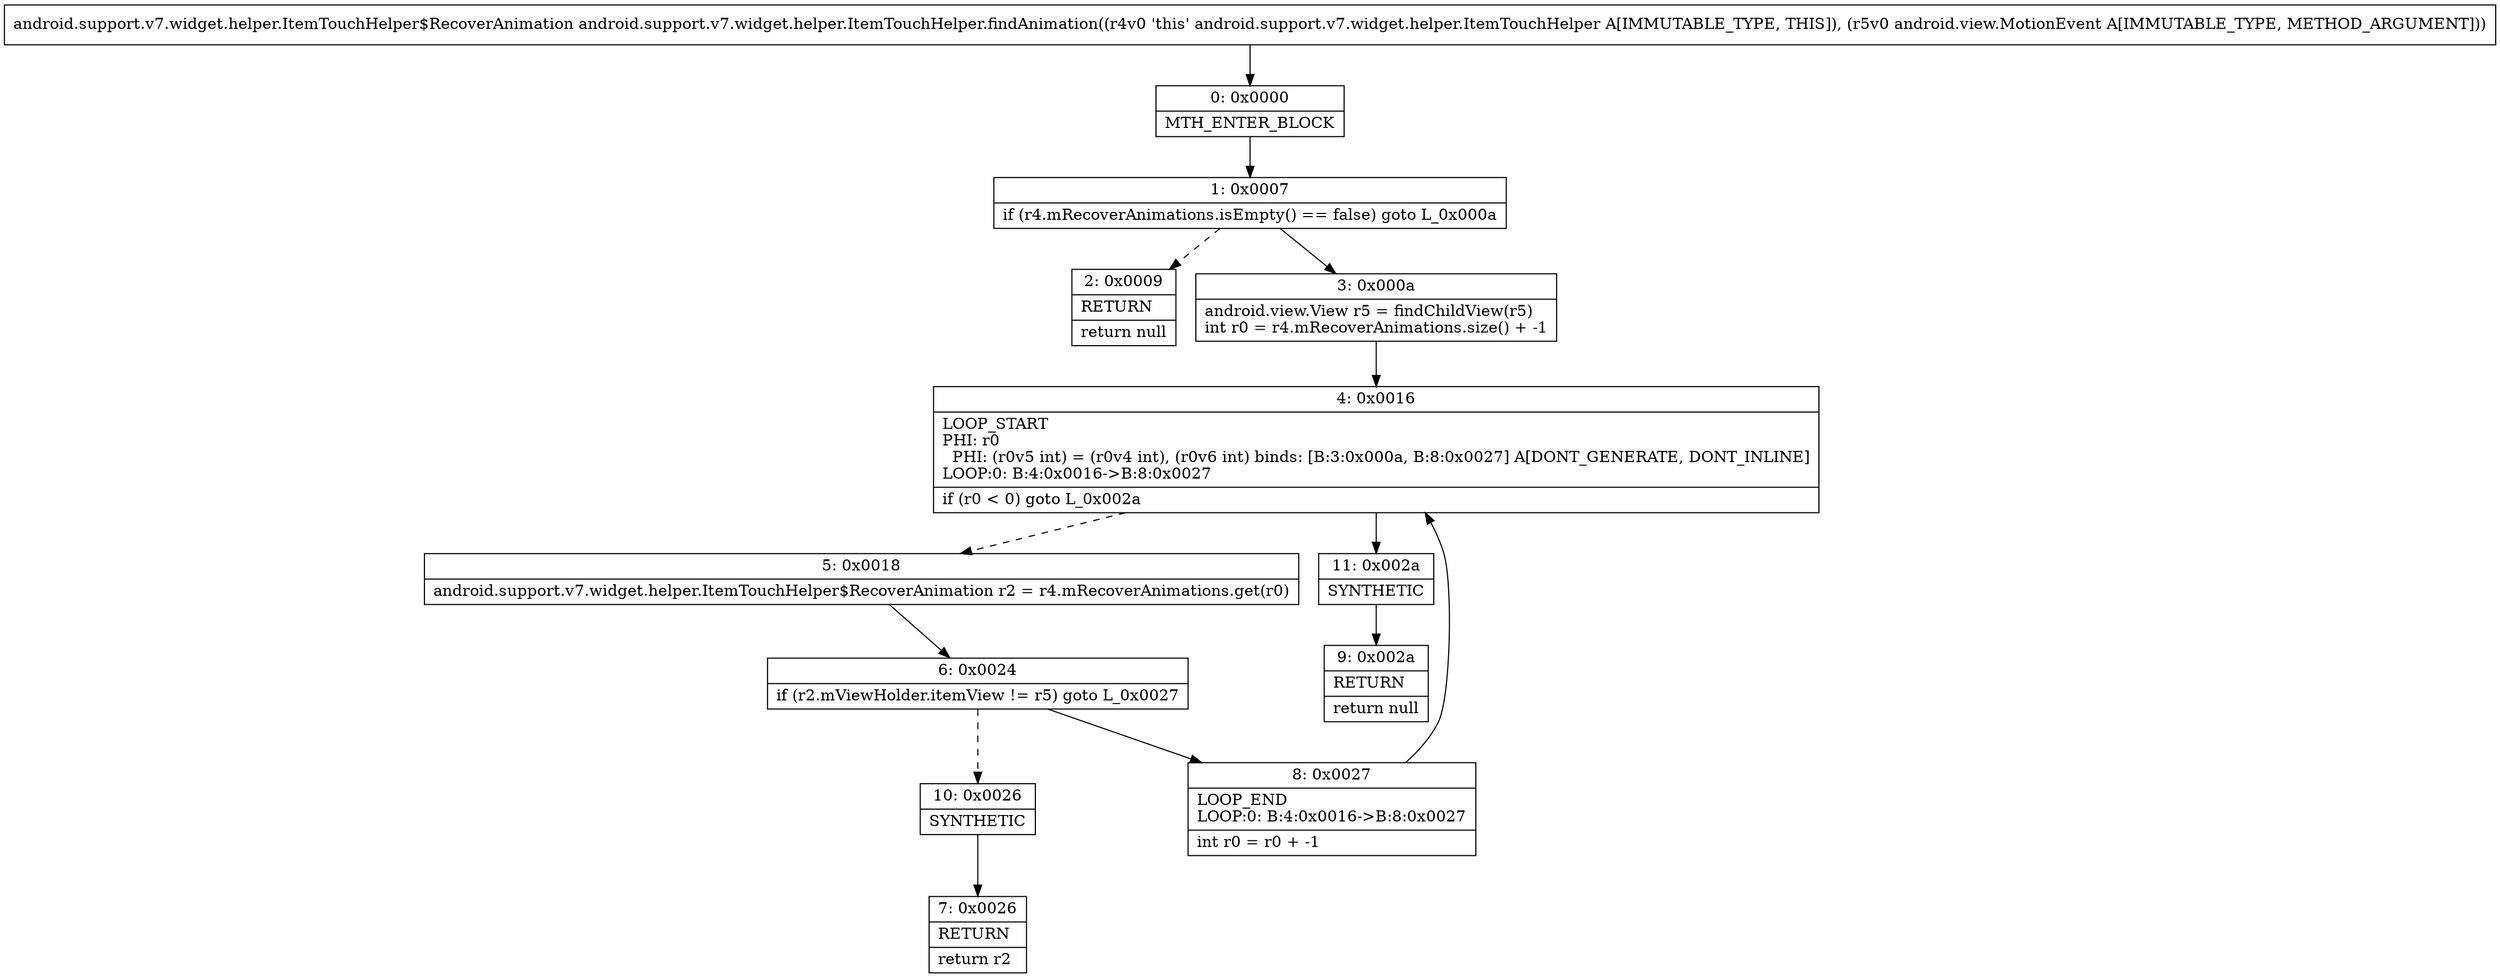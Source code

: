 digraph "CFG forandroid.support.v7.widget.helper.ItemTouchHelper.findAnimation(Landroid\/view\/MotionEvent;)Landroid\/support\/v7\/widget\/helper\/ItemTouchHelper$RecoverAnimation;" {
Node_0 [shape=record,label="{0\:\ 0x0000|MTH_ENTER_BLOCK\l}"];
Node_1 [shape=record,label="{1\:\ 0x0007|if (r4.mRecoverAnimations.isEmpty() == false) goto L_0x000a\l}"];
Node_2 [shape=record,label="{2\:\ 0x0009|RETURN\l|return null\l}"];
Node_3 [shape=record,label="{3\:\ 0x000a|android.view.View r5 = findChildView(r5)\lint r0 = r4.mRecoverAnimations.size() + \-1\l}"];
Node_4 [shape=record,label="{4\:\ 0x0016|LOOP_START\lPHI: r0 \l  PHI: (r0v5 int) = (r0v4 int), (r0v6 int) binds: [B:3:0x000a, B:8:0x0027] A[DONT_GENERATE, DONT_INLINE]\lLOOP:0: B:4:0x0016\-\>B:8:0x0027\l|if (r0 \< 0) goto L_0x002a\l}"];
Node_5 [shape=record,label="{5\:\ 0x0018|android.support.v7.widget.helper.ItemTouchHelper$RecoverAnimation r2 = r4.mRecoverAnimations.get(r0)\l}"];
Node_6 [shape=record,label="{6\:\ 0x0024|if (r2.mViewHolder.itemView != r5) goto L_0x0027\l}"];
Node_7 [shape=record,label="{7\:\ 0x0026|RETURN\l|return r2\l}"];
Node_8 [shape=record,label="{8\:\ 0x0027|LOOP_END\lLOOP:0: B:4:0x0016\-\>B:8:0x0027\l|int r0 = r0 + \-1\l}"];
Node_9 [shape=record,label="{9\:\ 0x002a|RETURN\l|return null\l}"];
Node_10 [shape=record,label="{10\:\ 0x0026|SYNTHETIC\l}"];
Node_11 [shape=record,label="{11\:\ 0x002a|SYNTHETIC\l}"];
MethodNode[shape=record,label="{android.support.v7.widget.helper.ItemTouchHelper$RecoverAnimation android.support.v7.widget.helper.ItemTouchHelper.findAnimation((r4v0 'this' android.support.v7.widget.helper.ItemTouchHelper A[IMMUTABLE_TYPE, THIS]), (r5v0 android.view.MotionEvent A[IMMUTABLE_TYPE, METHOD_ARGUMENT])) }"];
MethodNode -> Node_0;
Node_0 -> Node_1;
Node_1 -> Node_2[style=dashed];
Node_1 -> Node_3;
Node_3 -> Node_4;
Node_4 -> Node_5[style=dashed];
Node_4 -> Node_11;
Node_5 -> Node_6;
Node_6 -> Node_8;
Node_6 -> Node_10[style=dashed];
Node_8 -> Node_4;
Node_10 -> Node_7;
Node_11 -> Node_9;
}

